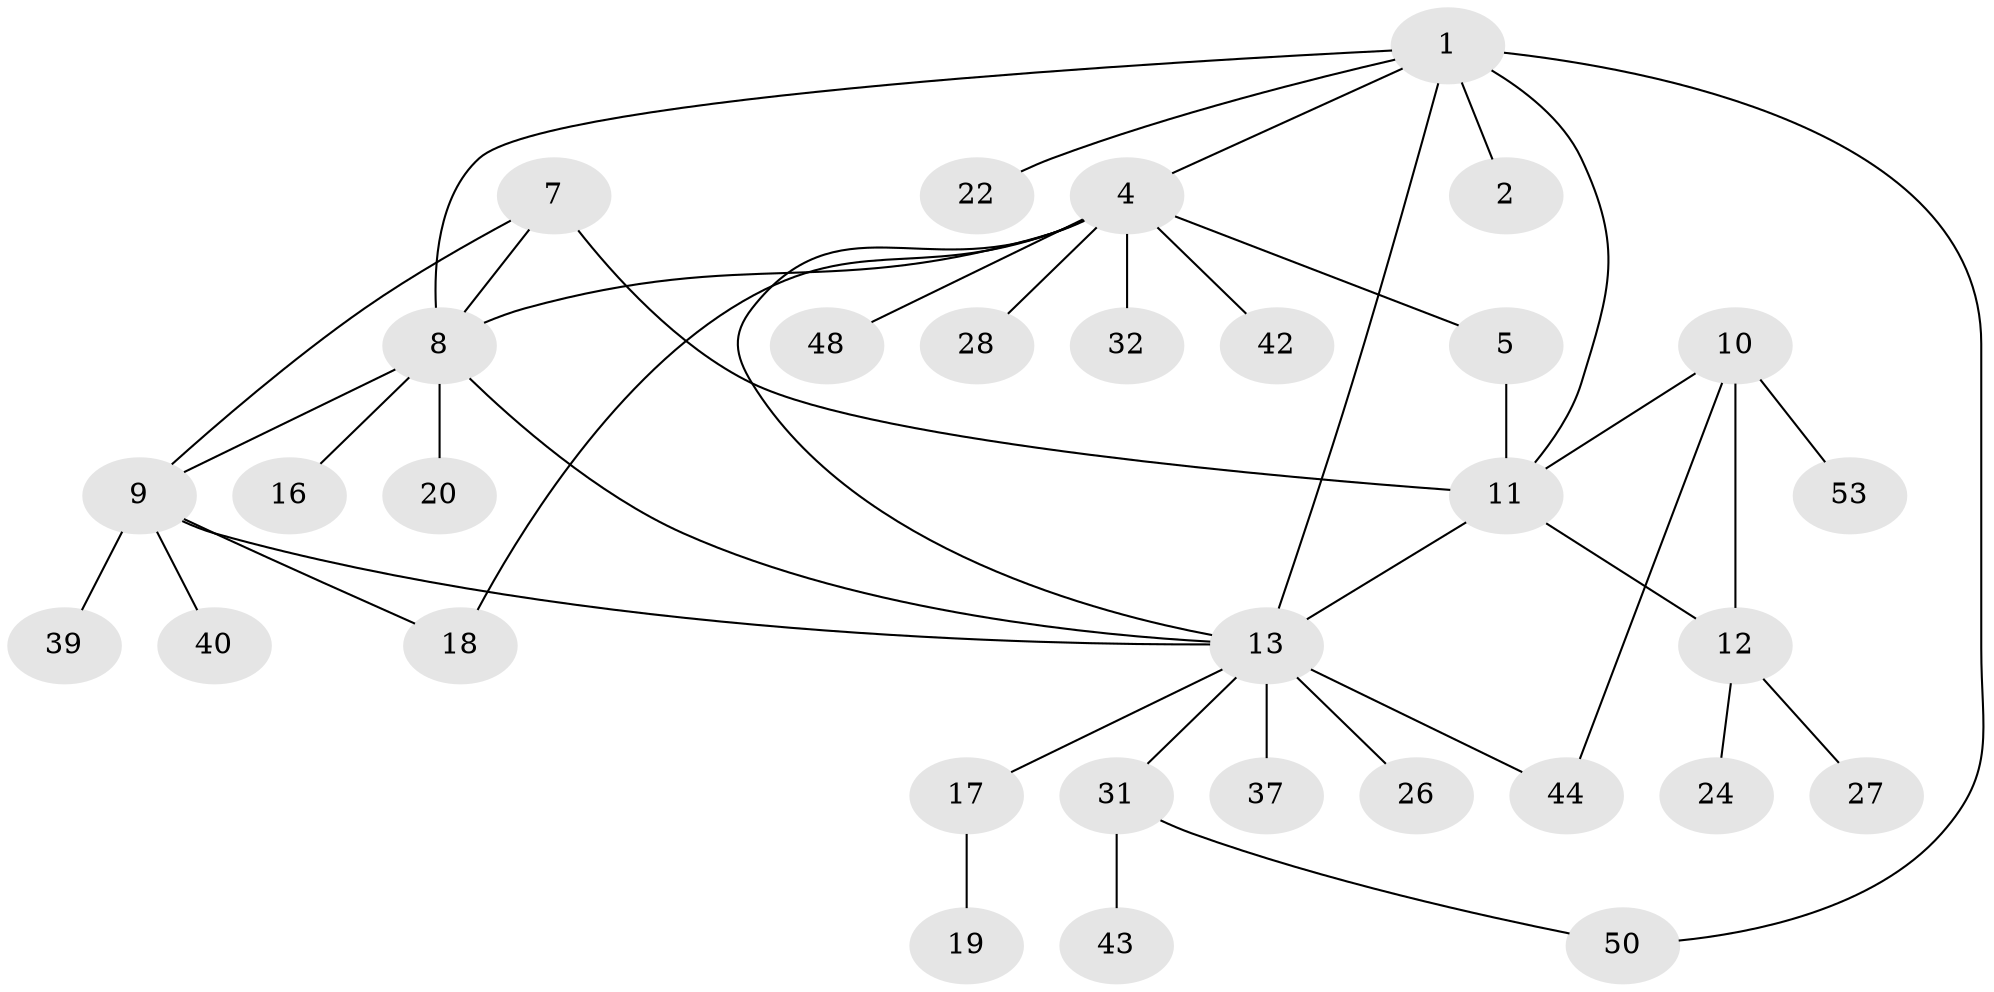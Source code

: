 // original degree distribution, {5: 0.015625, 2: 0.21875, 7: 0.109375, 4: 0.046875, 3: 0.0625, 6: 0.03125, 8: 0.015625, 1: 0.5}
// Generated by graph-tools (version 1.1) at 2025/15/03/09/25 04:15:50]
// undirected, 32 vertices, 43 edges
graph export_dot {
graph [start="1"]
  node [color=gray90,style=filled];
  1 [super="+41+3+46"];
  2;
  4 [super="+6+25+45"];
  5 [super="+38"];
  7;
  8;
  9 [super="+30"];
  10 [super="+23+51+61+64"];
  11 [super="+34"];
  12;
  13 [super="+33+14+47"];
  16 [super="+54"];
  17;
  18 [super="+21+52"];
  19;
  20 [super="+49"];
  22;
  24;
  26;
  27;
  28 [super="+57"];
  31;
  32;
  37;
  39;
  40;
  42 [super="+58"];
  43;
  44 [super="+55+63+62"];
  48;
  50;
  53;
  1 -- 2 [weight=2];
  1 -- 8;
  1 -- 50;
  1 -- 4;
  1 -- 22;
  1 -- 11;
  1 -- 13;
  4 -- 5 [weight=2];
  4 -- 8;
  4 -- 32;
  4 -- 48;
  4 -- 42;
  4 -- 28;
  4 -- 13;
  4 -- 18;
  5 -- 11;
  7 -- 8;
  7 -- 9;
  7 -- 11;
  8 -- 9;
  8 -- 16;
  8 -- 20;
  8 -- 13;
  9 -- 18;
  9 -- 39;
  9 -- 13;
  9 -- 40;
  10 -- 11;
  10 -- 12;
  10 -- 44;
  10 -- 53;
  11 -- 12;
  11 -- 13 [weight=2];
  12 -- 24;
  12 -- 27;
  13 -- 17;
  13 -- 31;
  13 -- 37;
  13 -- 44;
  13 -- 26;
  17 -- 19;
  31 -- 43;
  31 -- 50;
}
